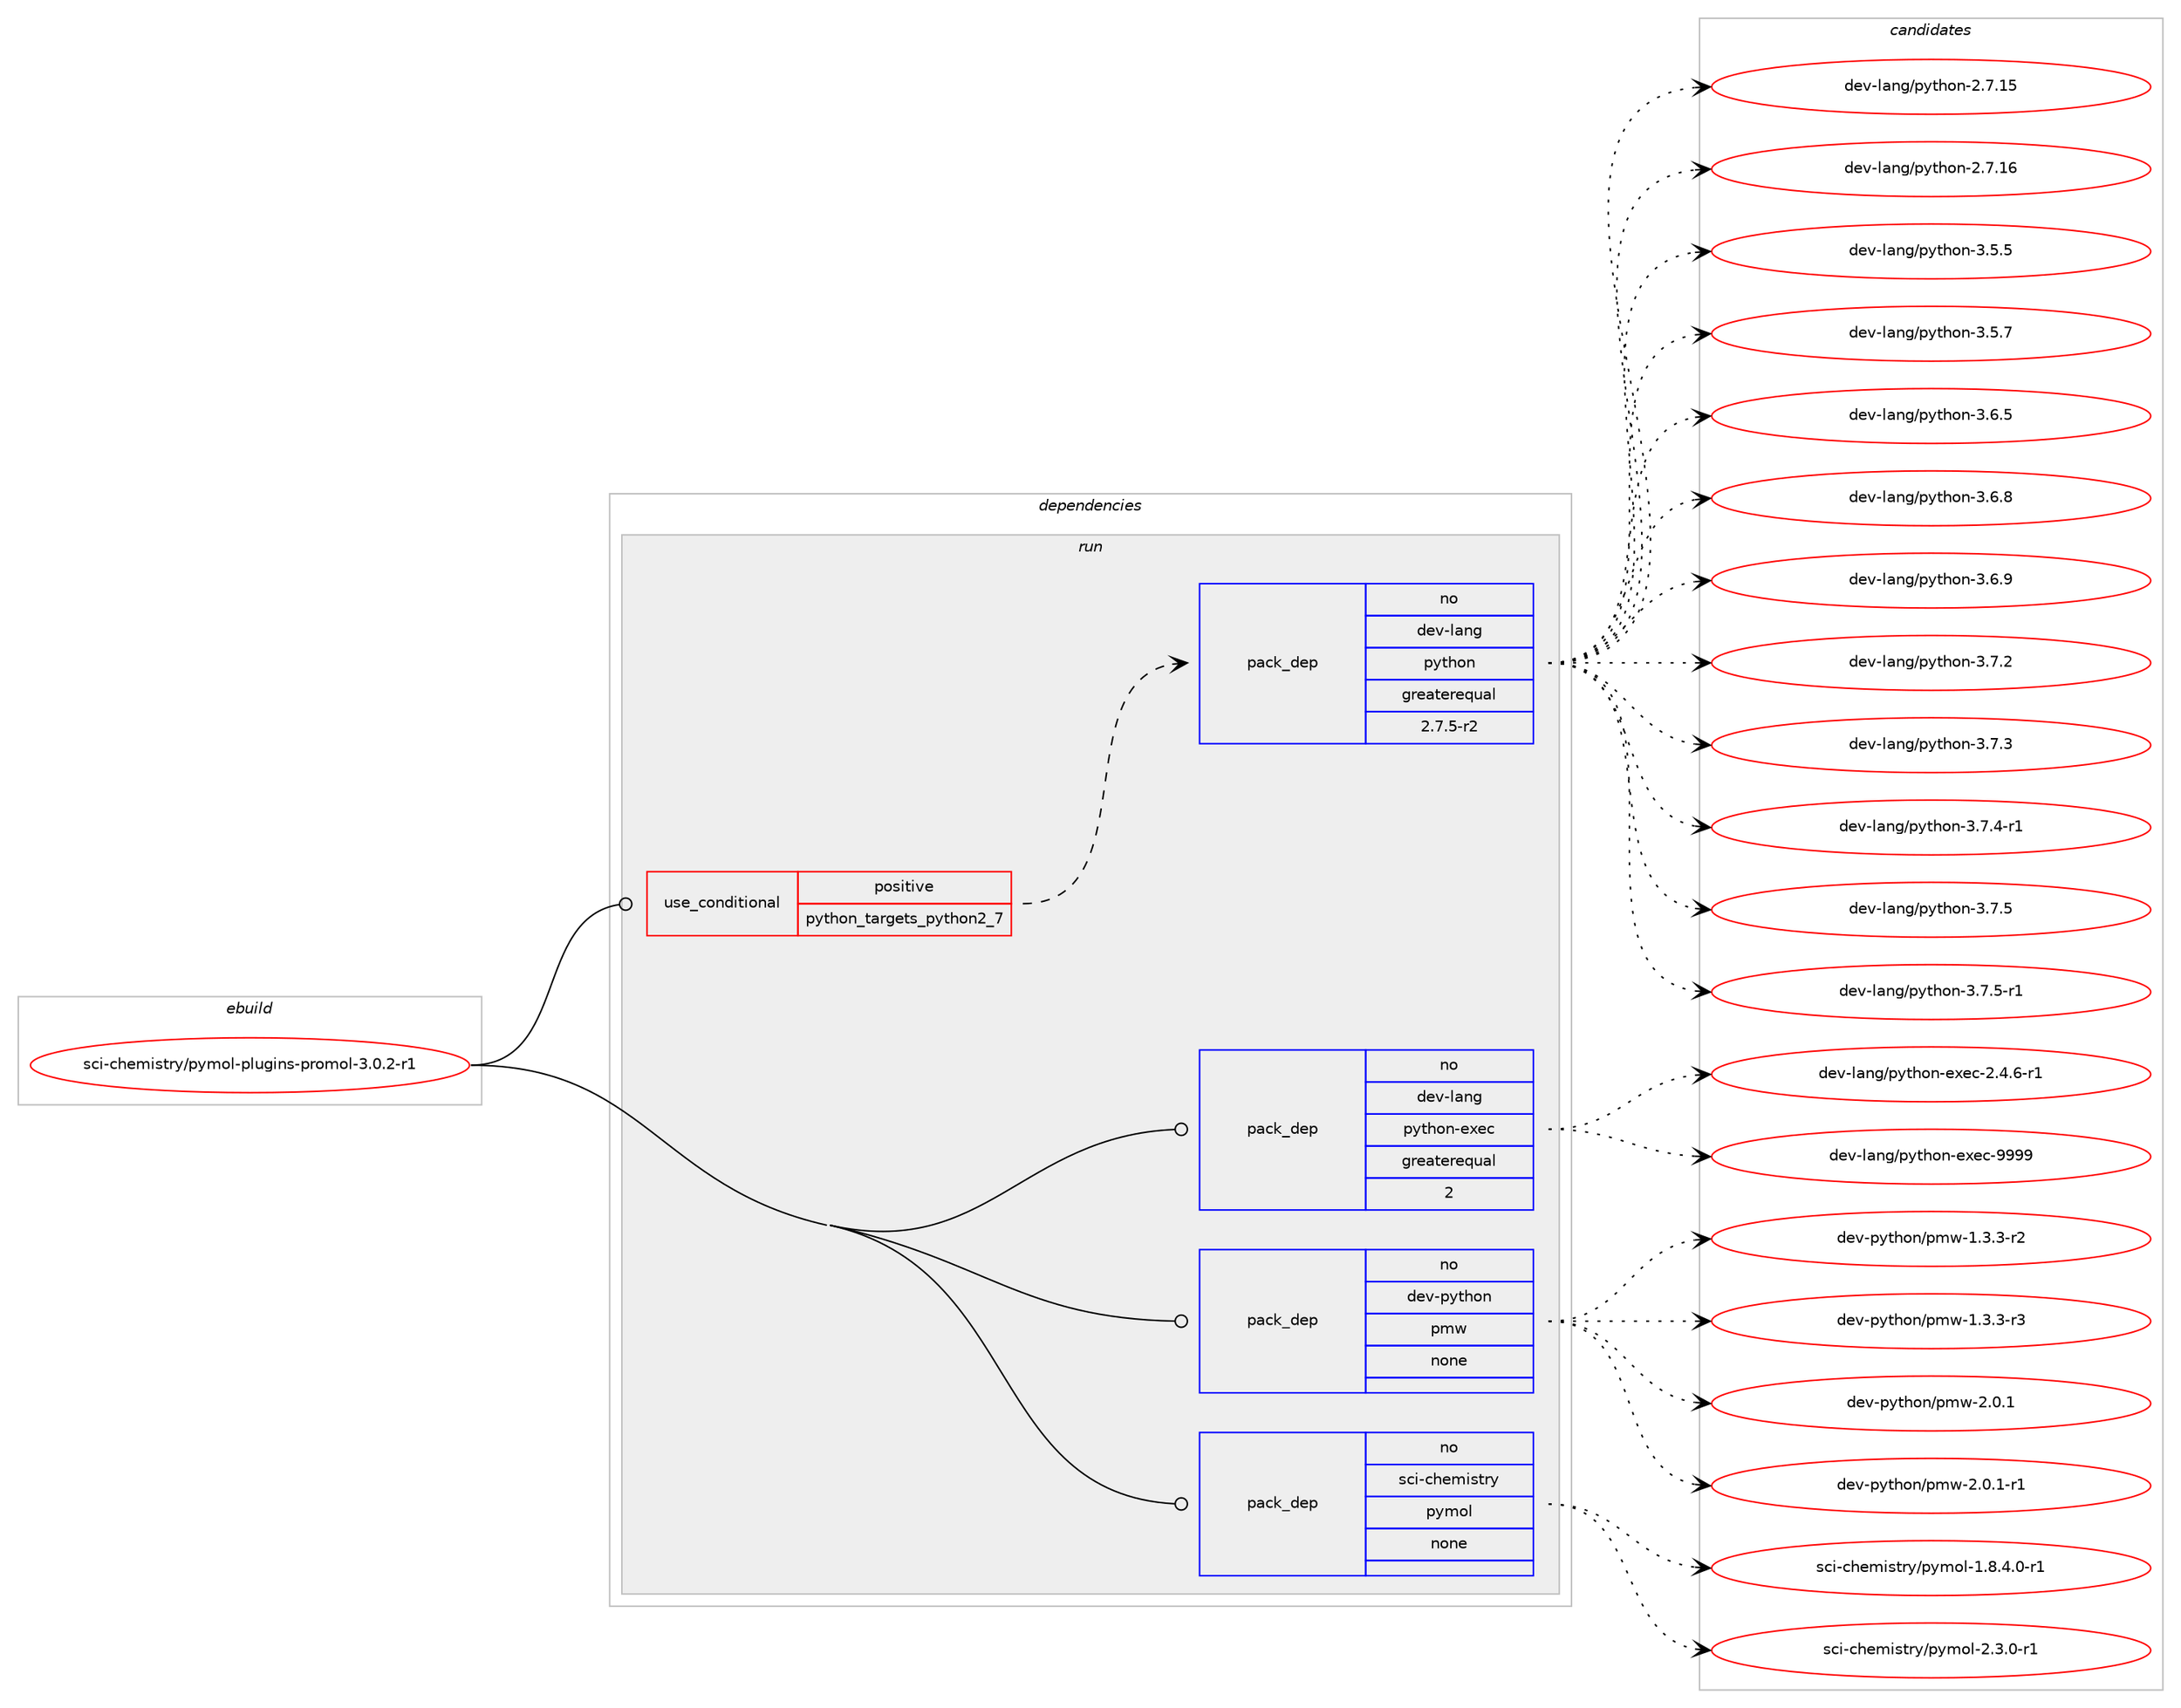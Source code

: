 digraph prolog {

# *************
# Graph options
# *************

newrank=true;
concentrate=true;
compound=true;
graph [rankdir=LR,fontname=Helvetica,fontsize=10,ranksep=1.5];#, ranksep=2.5, nodesep=0.2];
edge  [arrowhead=vee];
node  [fontname=Helvetica,fontsize=10];

# **********
# The ebuild
# **********

subgraph cluster_leftcol {
color=gray;
rank=same;
label=<<i>ebuild</i>>;
id [label="sci-chemistry/pymol-plugins-promol-3.0.2-r1", color=red, width=4, href="../sci-chemistry/pymol-plugins-promol-3.0.2-r1.svg"];
}

# ****************
# The dependencies
# ****************

subgraph cluster_midcol {
color=gray;
label=<<i>dependencies</i>>;
subgraph cluster_compile {
fillcolor="#eeeeee";
style=filled;
label=<<i>compile</i>>;
}
subgraph cluster_compileandrun {
fillcolor="#eeeeee";
style=filled;
label=<<i>compile and run</i>>;
}
subgraph cluster_run {
fillcolor="#eeeeee";
style=filled;
label=<<i>run</i>>;
subgraph cond207057 {
dependency852107 [label=<<TABLE BORDER="0" CELLBORDER="1" CELLSPACING="0" CELLPADDING="4"><TR><TD ROWSPAN="3" CELLPADDING="10">use_conditional</TD></TR><TR><TD>positive</TD></TR><TR><TD>python_targets_python2_7</TD></TR></TABLE>>, shape=none, color=red];
subgraph pack630006 {
dependency852108 [label=<<TABLE BORDER="0" CELLBORDER="1" CELLSPACING="0" CELLPADDING="4" WIDTH="220"><TR><TD ROWSPAN="6" CELLPADDING="30">pack_dep</TD></TR><TR><TD WIDTH="110">no</TD></TR><TR><TD>dev-lang</TD></TR><TR><TD>python</TD></TR><TR><TD>greaterequal</TD></TR><TR><TD>2.7.5-r2</TD></TR></TABLE>>, shape=none, color=blue];
}
dependency852107:e -> dependency852108:w [weight=20,style="dashed",arrowhead="vee"];
}
id:e -> dependency852107:w [weight=20,style="solid",arrowhead="odot"];
subgraph pack630007 {
dependency852109 [label=<<TABLE BORDER="0" CELLBORDER="1" CELLSPACING="0" CELLPADDING="4" WIDTH="220"><TR><TD ROWSPAN="6" CELLPADDING="30">pack_dep</TD></TR><TR><TD WIDTH="110">no</TD></TR><TR><TD>dev-lang</TD></TR><TR><TD>python-exec</TD></TR><TR><TD>greaterequal</TD></TR><TR><TD>2</TD></TR></TABLE>>, shape=none, color=blue];
}
id:e -> dependency852109:w [weight=20,style="solid",arrowhead="odot"];
subgraph pack630008 {
dependency852110 [label=<<TABLE BORDER="0" CELLBORDER="1" CELLSPACING="0" CELLPADDING="4" WIDTH="220"><TR><TD ROWSPAN="6" CELLPADDING="30">pack_dep</TD></TR><TR><TD WIDTH="110">no</TD></TR><TR><TD>dev-python</TD></TR><TR><TD>pmw</TD></TR><TR><TD>none</TD></TR><TR><TD></TD></TR></TABLE>>, shape=none, color=blue];
}
id:e -> dependency852110:w [weight=20,style="solid",arrowhead="odot"];
subgraph pack630009 {
dependency852111 [label=<<TABLE BORDER="0" CELLBORDER="1" CELLSPACING="0" CELLPADDING="4" WIDTH="220"><TR><TD ROWSPAN="6" CELLPADDING="30">pack_dep</TD></TR><TR><TD WIDTH="110">no</TD></TR><TR><TD>sci-chemistry</TD></TR><TR><TD>pymol</TD></TR><TR><TD>none</TD></TR><TR><TD></TD></TR></TABLE>>, shape=none, color=blue];
}
id:e -> dependency852111:w [weight=20,style="solid",arrowhead="odot"];
}
}

# **************
# The candidates
# **************

subgraph cluster_choices {
rank=same;
color=gray;
label=<<i>candidates</i>>;

subgraph choice630006 {
color=black;
nodesep=1;
choice10010111845108971101034711212111610411111045504655464953 [label="dev-lang/python-2.7.15", color=red, width=4,href="../dev-lang/python-2.7.15.svg"];
choice10010111845108971101034711212111610411111045504655464954 [label="dev-lang/python-2.7.16", color=red, width=4,href="../dev-lang/python-2.7.16.svg"];
choice100101118451089711010347112121116104111110455146534653 [label="dev-lang/python-3.5.5", color=red, width=4,href="../dev-lang/python-3.5.5.svg"];
choice100101118451089711010347112121116104111110455146534655 [label="dev-lang/python-3.5.7", color=red, width=4,href="../dev-lang/python-3.5.7.svg"];
choice100101118451089711010347112121116104111110455146544653 [label="dev-lang/python-3.6.5", color=red, width=4,href="../dev-lang/python-3.6.5.svg"];
choice100101118451089711010347112121116104111110455146544656 [label="dev-lang/python-3.6.8", color=red, width=4,href="../dev-lang/python-3.6.8.svg"];
choice100101118451089711010347112121116104111110455146544657 [label="dev-lang/python-3.6.9", color=red, width=4,href="../dev-lang/python-3.6.9.svg"];
choice100101118451089711010347112121116104111110455146554650 [label="dev-lang/python-3.7.2", color=red, width=4,href="../dev-lang/python-3.7.2.svg"];
choice100101118451089711010347112121116104111110455146554651 [label="dev-lang/python-3.7.3", color=red, width=4,href="../dev-lang/python-3.7.3.svg"];
choice1001011184510897110103471121211161041111104551465546524511449 [label="dev-lang/python-3.7.4-r1", color=red, width=4,href="../dev-lang/python-3.7.4-r1.svg"];
choice100101118451089711010347112121116104111110455146554653 [label="dev-lang/python-3.7.5", color=red, width=4,href="../dev-lang/python-3.7.5.svg"];
choice1001011184510897110103471121211161041111104551465546534511449 [label="dev-lang/python-3.7.5-r1", color=red, width=4,href="../dev-lang/python-3.7.5-r1.svg"];
dependency852108:e -> choice10010111845108971101034711212111610411111045504655464953:w [style=dotted,weight="100"];
dependency852108:e -> choice10010111845108971101034711212111610411111045504655464954:w [style=dotted,weight="100"];
dependency852108:e -> choice100101118451089711010347112121116104111110455146534653:w [style=dotted,weight="100"];
dependency852108:e -> choice100101118451089711010347112121116104111110455146534655:w [style=dotted,weight="100"];
dependency852108:e -> choice100101118451089711010347112121116104111110455146544653:w [style=dotted,weight="100"];
dependency852108:e -> choice100101118451089711010347112121116104111110455146544656:w [style=dotted,weight="100"];
dependency852108:e -> choice100101118451089711010347112121116104111110455146544657:w [style=dotted,weight="100"];
dependency852108:e -> choice100101118451089711010347112121116104111110455146554650:w [style=dotted,weight="100"];
dependency852108:e -> choice100101118451089711010347112121116104111110455146554651:w [style=dotted,weight="100"];
dependency852108:e -> choice1001011184510897110103471121211161041111104551465546524511449:w [style=dotted,weight="100"];
dependency852108:e -> choice100101118451089711010347112121116104111110455146554653:w [style=dotted,weight="100"];
dependency852108:e -> choice1001011184510897110103471121211161041111104551465546534511449:w [style=dotted,weight="100"];
}
subgraph choice630007 {
color=black;
nodesep=1;
choice10010111845108971101034711212111610411111045101120101994550465246544511449 [label="dev-lang/python-exec-2.4.6-r1", color=red, width=4,href="../dev-lang/python-exec-2.4.6-r1.svg"];
choice10010111845108971101034711212111610411111045101120101994557575757 [label="dev-lang/python-exec-9999", color=red, width=4,href="../dev-lang/python-exec-9999.svg"];
dependency852109:e -> choice10010111845108971101034711212111610411111045101120101994550465246544511449:w [style=dotted,weight="100"];
dependency852109:e -> choice10010111845108971101034711212111610411111045101120101994557575757:w [style=dotted,weight="100"];
}
subgraph choice630008 {
color=black;
nodesep=1;
choice10010111845112121116104111110471121091194549465146514511450 [label="dev-python/pmw-1.3.3-r2", color=red, width=4,href="../dev-python/pmw-1.3.3-r2.svg"];
choice10010111845112121116104111110471121091194549465146514511451 [label="dev-python/pmw-1.3.3-r3", color=red, width=4,href="../dev-python/pmw-1.3.3-r3.svg"];
choice1001011184511212111610411111047112109119455046484649 [label="dev-python/pmw-2.0.1", color=red, width=4,href="../dev-python/pmw-2.0.1.svg"];
choice10010111845112121116104111110471121091194550464846494511449 [label="dev-python/pmw-2.0.1-r1", color=red, width=4,href="../dev-python/pmw-2.0.1-r1.svg"];
dependency852110:e -> choice10010111845112121116104111110471121091194549465146514511450:w [style=dotted,weight="100"];
dependency852110:e -> choice10010111845112121116104111110471121091194549465146514511451:w [style=dotted,weight="100"];
dependency852110:e -> choice1001011184511212111610411111047112109119455046484649:w [style=dotted,weight="100"];
dependency852110:e -> choice10010111845112121116104111110471121091194550464846494511449:w [style=dotted,weight="100"];
}
subgraph choice630009 {
color=black;
nodesep=1;
choice1159910545991041011091051151161141214711212110911110845494656465246484511449 [label="sci-chemistry/pymol-1.8.4.0-r1", color=red, width=4,href="../sci-chemistry/pymol-1.8.4.0-r1.svg"];
choice115991054599104101109105115116114121471121211091111084550465146484511449 [label="sci-chemistry/pymol-2.3.0-r1", color=red, width=4,href="../sci-chemistry/pymol-2.3.0-r1.svg"];
dependency852111:e -> choice1159910545991041011091051151161141214711212110911110845494656465246484511449:w [style=dotted,weight="100"];
dependency852111:e -> choice115991054599104101109105115116114121471121211091111084550465146484511449:w [style=dotted,weight="100"];
}
}

}
